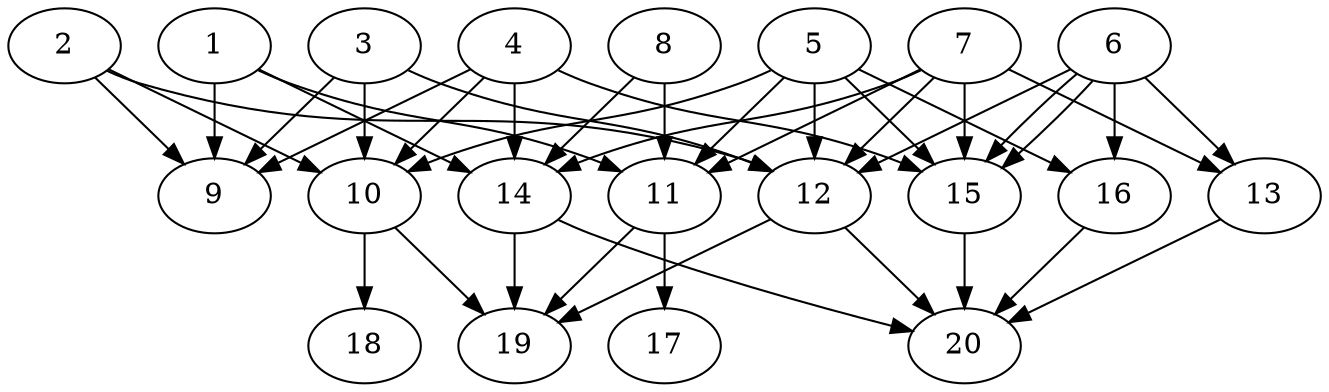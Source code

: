 // DAG automatically generated by daggen at Tue Jul 23 14:25:45 2019
// ./daggen --dot -n 20 --ccr 0.3 --fat 0.7 --regular 0.5 --density 0.6 --mindata 5242880 --maxdata 52428800 
digraph G {
  1 [size="56316587", alpha="0.05", expect_size="16894976"] 
  1 -> 9 [size ="16894976"]
  1 -> 11 [size ="16894976"]
  1 -> 14 [size ="16894976"]
  2 [size="59661653", alpha="0.15", expect_size="17898496"] 
  2 -> 9 [size ="17898496"]
  2 -> 10 [size ="17898496"]
  2 -> 12 [size ="17898496"]
  3 [size="35693227", alpha="0.13", expect_size="10707968"] 
  3 -> 9 [size ="10707968"]
  3 -> 10 [size ="10707968"]
  3 -> 12 [size ="10707968"]
  4 [size="20964693", alpha="0.15", expect_size="6289408"] 
  4 -> 9 [size ="6289408"]
  4 -> 10 [size ="6289408"]
  4 -> 14 [size ="6289408"]
  4 -> 15 [size ="6289408"]
  5 [size="147991893", alpha="0.12", expect_size="44397568"] 
  5 -> 10 [size ="44397568"]
  5 -> 11 [size ="44397568"]
  5 -> 12 [size ="44397568"]
  5 -> 15 [size ="44397568"]
  5 -> 16 [size ="44397568"]
  6 [size="92951893", alpha="0.10", expect_size="27885568"] 
  6 -> 12 [size ="27885568"]
  6 -> 13 [size ="27885568"]
  6 -> 15 [size ="27885568"]
  6 -> 15 [size ="27885568"]
  6 -> 16 [size ="27885568"]
  7 [size="75967147", alpha="0.08", expect_size="22790144"] 
  7 -> 11 [size ="22790144"]
  7 -> 12 [size ="22790144"]
  7 -> 13 [size ="22790144"]
  7 -> 14 [size ="22790144"]
  7 -> 15 [size ="22790144"]
  8 [size="132048213", alpha="0.12", expect_size="39614464"] 
  8 -> 11 [size ="39614464"]
  8 -> 14 [size ="39614464"]
  9 [size="145619627", alpha="0.15", expect_size="43685888"] 
  10 [size="144226987", alpha="0.06", expect_size="43268096"] 
  10 -> 18 [size ="43268096"]
  10 -> 19 [size ="43268096"]
  11 [size="29201067", alpha="0.08", expect_size="8760320"] 
  11 -> 17 [size ="8760320"]
  11 -> 19 [size ="8760320"]
  12 [size="68891307", alpha="0.05", expect_size="20667392"] 
  12 -> 19 [size ="20667392"]
  12 -> 20 [size ="20667392"]
  13 [size="29112320", alpha="0.03", expect_size="8733696"] 
  13 -> 20 [size ="8733696"]
  14 [size="130676053", alpha="0.03", expect_size="39202816"] 
  14 -> 19 [size ="39202816"]
  14 -> 20 [size ="39202816"]
  15 [size="93521920", alpha="0.11", expect_size="28056576"] 
  15 -> 20 [size ="28056576"]
  16 [size="32614400", alpha="0.04", expect_size="9784320"] 
  16 -> 20 [size ="9784320"]
  17 [size="113496747", alpha="0.07", expect_size="34049024"] 
  18 [size="20370773", alpha="0.19", expect_size="6111232"] 
  19 [size="117674667", alpha="0.08", expect_size="35302400"] 
  20 [size="76540587", alpha="0.09", expect_size="22962176"] 
}

